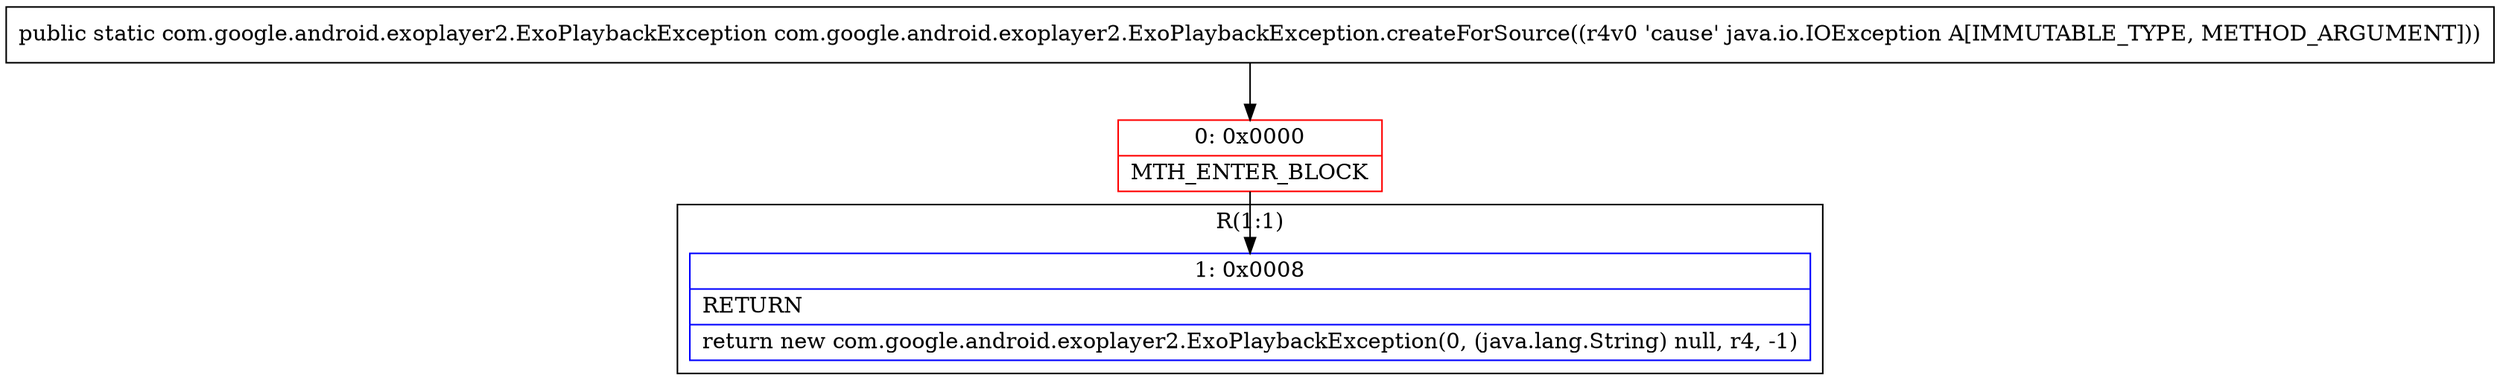 digraph "CFG forcom.google.android.exoplayer2.ExoPlaybackException.createForSource(Ljava\/io\/IOException;)Lcom\/google\/android\/exoplayer2\/ExoPlaybackException;" {
subgraph cluster_Region_1607683538 {
label = "R(1:1)";
node [shape=record,color=blue];
Node_1 [shape=record,label="{1\:\ 0x0008|RETURN\l|return new com.google.android.exoplayer2.ExoPlaybackException(0, (java.lang.String) null, r4, \-1)\l}"];
}
Node_0 [shape=record,color=red,label="{0\:\ 0x0000|MTH_ENTER_BLOCK\l}"];
MethodNode[shape=record,label="{public static com.google.android.exoplayer2.ExoPlaybackException com.google.android.exoplayer2.ExoPlaybackException.createForSource((r4v0 'cause' java.io.IOException A[IMMUTABLE_TYPE, METHOD_ARGUMENT])) }"];
MethodNode -> Node_0;
Node_0 -> Node_1;
}

